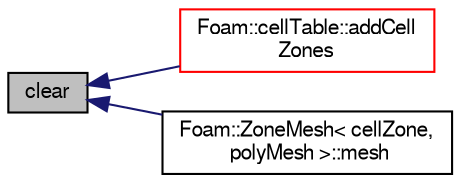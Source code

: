 digraph "clear"
{
  bgcolor="transparent";
  edge [fontname="FreeSans",fontsize="10",labelfontname="FreeSans",labelfontsize="10"];
  node [fontname="FreeSans",fontsize="10",shape=record];
  rankdir="LR";
  Node2235 [label="clear",height=0.2,width=0.4,color="black", fillcolor="grey75", style="filled", fontcolor="black"];
  Node2235 -> Node2236 [dir="back",color="midnightblue",fontsize="10",style="solid",fontname="FreeSans"];
  Node2236 [label="Foam::cellTable::addCell\lZones",height=0.2,width=0.4,color="red",URL="$a21342.html#ab62ddf3f5719031d66f82307da8dfc11",tooltip="Classify tableIds into cellZones according to the cellTable. "];
  Node2235 -> Node2238 [dir="back",color="midnightblue",fontsize="10",style="solid",fontname="FreeSans"];
  Node2238 [label="Foam::ZoneMesh\< cellZone,\l polyMesh \>::mesh",height=0.2,width=0.4,color="black",URL="$a27522.html#ac41d1bc48208a47ffceb25d417eea442",tooltip="Return the mesh reference. "];
}
